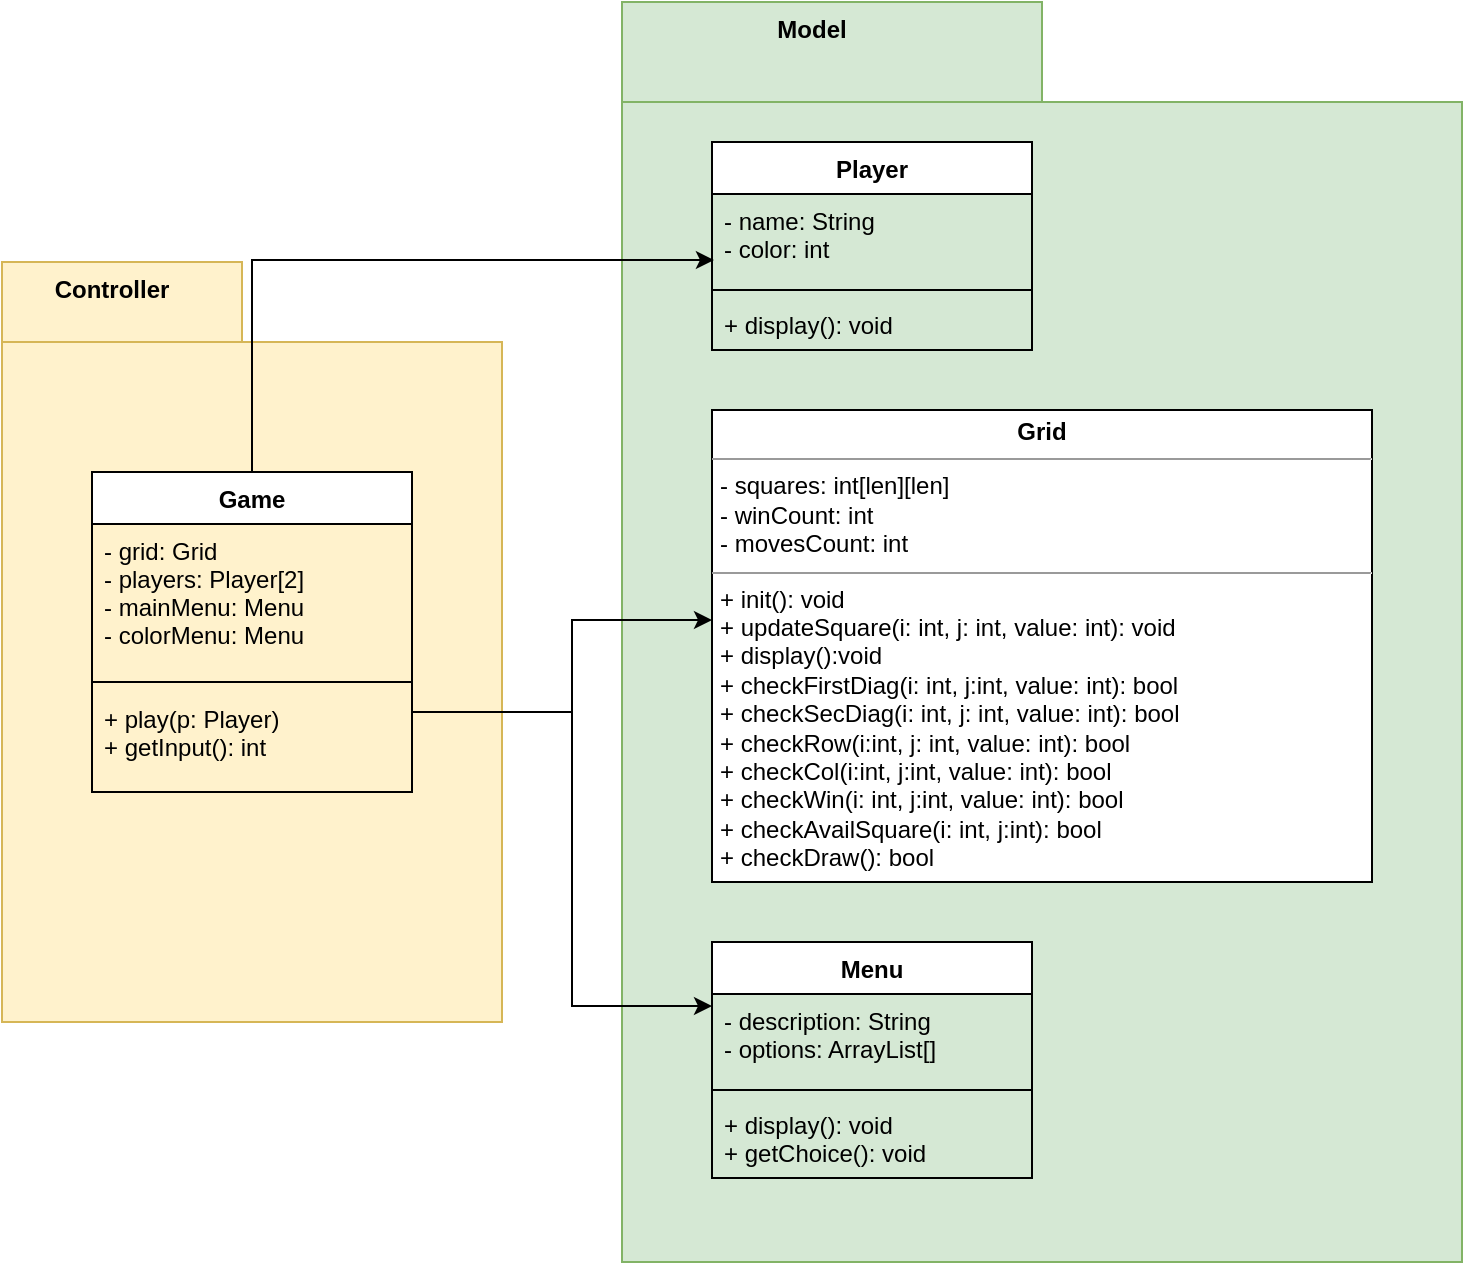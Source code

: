 <mxfile version="19.0.3" type="device"><diagram id="HR9vyCBONGg9v_ZKdK2v" name="Page-1"><mxGraphModel dx="754" dy="732" grid="1" gridSize="10" guides="1" tooltips="1" connect="1" arrows="1" fold="1" page="1" pageScale="1" pageWidth="827" pageHeight="1169" background="#ffffff" math="0" shadow="0"><root><mxCell id="0"/><mxCell id="1" parent="0"/><mxCell id="4ATmjHgcVhhHria-2nFl-35" value="" style="shape=folder;fontStyle=1;spacingTop=10;tabWidth=120;tabHeight=40;tabPosition=left;html=1;fillColor=#fff2cc;strokeColor=#d6b656;" parent="1" vertex="1"><mxGeometry x="65" y="320" width="250" height="380" as="geometry"/></mxCell><mxCell id="4ATmjHgcVhhHria-2nFl-33" value="+" style="shape=folder;fontStyle=1;spacingTop=10;tabWidth=210;tabHeight=50;tabPosition=left;html=1;fillColor=#d5e8d4;strokeColor=#82b366;" parent="1" vertex="1"><mxGeometry x="375" y="190" width="420" height="630" as="geometry"/></mxCell><mxCell id="4ATmjHgcVhhHria-2nFl-8" value="&lt;p style=&quot;margin:0px;margin-top:4px;text-align:center;&quot;&gt;&lt;b&gt;Grid&lt;/b&gt;&lt;/p&gt;&lt;hr size=&quot;1&quot;&gt;&lt;p style=&quot;margin:0px;margin-left:4px;&quot;&gt;- squares: int[len][len]&lt;/p&gt;&lt;p style=&quot;margin:0px;margin-left:4px;&quot;&gt;- winCount: int&lt;/p&gt;&lt;p style=&quot;margin:0px;margin-left:4px;&quot;&gt;- movesCount: int&lt;/p&gt;&lt;hr size=&quot;1&quot;&gt;&lt;p style=&quot;margin:0px;margin-left:4px;&quot;&gt;+ init(): void&lt;/p&gt;&lt;p style=&quot;margin:0px;margin-left:4px;&quot;&gt;+ updateSquare(i: int, j: int, value: int): void&lt;/p&gt;&lt;p style=&quot;margin:0px;margin-left:4px;&quot;&gt;+ display():void&lt;/p&gt;&lt;p style=&quot;margin:0px;margin-left:4px;&quot;&gt;+ checkFirstDiag(i: int, j:int, value: int): bool&lt;/p&gt;&lt;p style=&quot;margin:0px;margin-left:4px;&quot;&gt;+ checkSecDiag(i: int, j: int, value: int): bool&lt;/p&gt;&lt;p style=&quot;margin:0px;margin-left:4px;&quot;&gt;+ checkRow(i:int, j: int, value: int): bool&lt;/p&gt;&lt;p style=&quot;margin:0px;margin-left:4px;&quot;&gt;+ checkCol(i:int, j:int, value: int): bool&lt;/p&gt;&lt;p style=&quot;margin:0px;margin-left:4px;&quot;&gt;+ checkWin(i: int, j:int, value: int): bool&lt;/p&gt;&lt;p style=&quot;margin:0px;margin-left:4px;&quot;&gt;+ checkAvailSquare(i: int, j:int): bool&lt;/p&gt;&lt;p style=&quot;margin:0px;margin-left:4px;&quot;&gt;+ checkDraw(): bool&lt;/p&gt;" style="verticalAlign=top;align=left;overflow=fill;fontSize=12;fontFamily=Helvetica;html=1;" parent="1" vertex="1"><mxGeometry x="420" y="394" width="330" height="236" as="geometry"/></mxCell><mxCell id="FICfLexU3x_iTEz0F_k--2" style="edgeStyle=orthogonalEdgeStyle;rounded=0;orthogonalLoop=1;jettySize=auto;html=1;entryX=0.006;entryY=0.75;entryDx=0;entryDy=0;entryPerimeter=0;" parent="1" source="4ATmjHgcVhhHria-2nFl-11" target="FlOIMqMv6q9ql5QjSeQo-2" edge="1"><mxGeometry relative="1" as="geometry"/></mxCell><mxCell id="FICfLexU3x_iTEz0F_k--5" style="edgeStyle=orthogonalEdgeStyle;rounded=0;orthogonalLoop=1;jettySize=auto;html=1;" parent="1" source="4ATmjHgcVhhHria-2nFl-11" target="4ATmjHgcVhhHria-2nFl-25" edge="1"><mxGeometry relative="1" as="geometry"><Array as="points"><mxPoint x="350" y="545"/><mxPoint x="350" y="692"/></Array></mxGeometry></mxCell><mxCell id="FICfLexU3x_iTEz0F_k--6" style="edgeStyle=orthogonalEdgeStyle;rounded=0;orthogonalLoop=1;jettySize=auto;html=1;" parent="1" source="4ATmjHgcVhhHria-2nFl-11" target="4ATmjHgcVhhHria-2nFl-8" edge="1"><mxGeometry relative="1" as="geometry"><Array as="points"><mxPoint x="350" y="545"/><mxPoint x="350" y="499"/></Array></mxGeometry></mxCell><mxCell id="4ATmjHgcVhhHria-2nFl-11" value="Game" style="swimlane;fontStyle=1;align=center;verticalAlign=top;childLayout=stackLayout;horizontal=1;startSize=26;horizontalStack=0;resizeParent=1;resizeParentMax=0;resizeLast=0;collapsible=1;marginBottom=0;" parent="1" vertex="1"><mxGeometry x="110" y="425" width="160" height="160" as="geometry"/></mxCell><mxCell id="4ATmjHgcVhhHria-2nFl-12" value="- grid: Grid&#10;- players: Player[2]&#10;- mainMenu: Menu&#10;- colorMenu: Menu" style="text;strokeColor=none;fillColor=none;align=left;verticalAlign=top;spacingLeft=4;spacingRight=4;overflow=hidden;rotatable=0;points=[[0,0.5],[1,0.5]];portConstraint=eastwest;" parent="4ATmjHgcVhhHria-2nFl-11" vertex="1"><mxGeometry y="26" width="160" height="74" as="geometry"/></mxCell><mxCell id="4ATmjHgcVhhHria-2nFl-13" value="" style="line;strokeWidth=1;fillColor=none;align=left;verticalAlign=middle;spacingTop=-1;spacingLeft=3;spacingRight=3;rotatable=0;labelPosition=right;points=[];portConstraint=eastwest;" parent="4ATmjHgcVhhHria-2nFl-11" vertex="1"><mxGeometry y="100" width="160" height="10" as="geometry"/></mxCell><mxCell id="4ATmjHgcVhhHria-2nFl-14" value="+ play(p: Player)&#10;+ getInput(): int&#10;" style="text;strokeColor=none;fillColor=none;align=left;verticalAlign=top;spacingLeft=4;spacingRight=4;overflow=hidden;rotatable=0;points=[[0,0.5],[1,0.5]];portConstraint=eastwest;" parent="4ATmjHgcVhhHria-2nFl-11" vertex="1"><mxGeometry y="110" width="160" height="50" as="geometry"/></mxCell><mxCell id="4ATmjHgcVhhHria-2nFl-25" value="Menu" style="swimlane;fontStyle=1;align=center;verticalAlign=top;childLayout=stackLayout;horizontal=1;startSize=26;horizontalStack=0;resizeParent=1;resizeParentMax=0;resizeLast=0;collapsible=1;marginBottom=0;" parent="1" vertex="1"><mxGeometry x="420" y="660" width="160" height="118" as="geometry"/></mxCell><mxCell id="4ATmjHgcVhhHria-2nFl-26" value="- description: String&#10;- options: ArrayList[]" style="text;strokeColor=none;fillColor=none;align=left;verticalAlign=top;spacingLeft=4;spacingRight=4;overflow=hidden;rotatable=0;points=[[0,0.5],[1,0.5]];portConstraint=eastwest;" parent="4ATmjHgcVhhHria-2nFl-25" vertex="1"><mxGeometry y="26" width="160" height="44" as="geometry"/></mxCell><mxCell id="4ATmjHgcVhhHria-2nFl-27" value="" style="line;strokeWidth=1;fillColor=none;align=left;verticalAlign=middle;spacingTop=-1;spacingLeft=3;spacingRight=3;rotatable=0;labelPosition=right;points=[];portConstraint=eastwest;" parent="4ATmjHgcVhhHria-2nFl-25" vertex="1"><mxGeometry y="70" width="160" height="8" as="geometry"/></mxCell><mxCell id="4ATmjHgcVhhHria-2nFl-28" value="+ display(): void&#10;+ getChoice(): void" style="text;strokeColor=none;fillColor=none;align=left;verticalAlign=top;spacingLeft=4;spacingRight=4;overflow=hidden;rotatable=0;points=[[0,0.5],[1,0.5]];portConstraint=eastwest;" parent="4ATmjHgcVhhHria-2nFl-25" vertex="1"><mxGeometry y="78" width="160" height="40" as="geometry"/></mxCell><mxCell id="4ATmjHgcVhhHria-2nFl-34" value="Model" style="text;align=center;fontStyle=1;verticalAlign=middle;spacingLeft=3;spacingRight=3;strokeColor=none;rotatable=0;points=[[0,0.5],[1,0.5]];portConstraint=eastwest;" parent="1" vertex="1"><mxGeometry x="400" y="190" width="140" height="26" as="geometry"/></mxCell><mxCell id="4ATmjHgcVhhHria-2nFl-36" value="Controller" style="text;align=center;fontStyle=1;verticalAlign=middle;spacingLeft=3;spacingRight=3;strokeColor=none;rotatable=0;points=[[0,0.5],[1,0.5]];portConstraint=eastwest;" parent="1" vertex="1"><mxGeometry x="80" y="320" width="80" height="26" as="geometry"/></mxCell><mxCell id="FlOIMqMv6q9ql5QjSeQo-1" value="Player" style="swimlane;fontStyle=1;align=center;verticalAlign=top;childLayout=stackLayout;horizontal=1;startSize=26;horizontalStack=0;resizeParent=1;resizeParentMax=0;resizeLast=0;collapsible=1;marginBottom=0;" parent="1" vertex="1"><mxGeometry x="420" y="260" width="160" height="104" as="geometry"/></mxCell><mxCell id="FlOIMqMv6q9ql5QjSeQo-2" value="- name: String&#10;- color: int" style="text;strokeColor=none;fillColor=none;align=left;verticalAlign=top;spacingLeft=4;spacingRight=4;overflow=hidden;rotatable=0;points=[[0,0.5],[1,0.5]];portConstraint=eastwest;" parent="FlOIMqMv6q9ql5QjSeQo-1" vertex="1"><mxGeometry y="26" width="160" height="44" as="geometry"/></mxCell><mxCell id="FlOIMqMv6q9ql5QjSeQo-3" value="" style="line;strokeWidth=1;fillColor=none;align=left;verticalAlign=middle;spacingTop=-1;spacingLeft=3;spacingRight=3;rotatable=0;labelPosition=right;points=[];portConstraint=eastwest;" parent="FlOIMqMv6q9ql5QjSeQo-1" vertex="1"><mxGeometry y="70" width="160" height="8" as="geometry"/></mxCell><mxCell id="FlOIMqMv6q9ql5QjSeQo-4" value="+ display(): void" style="text;strokeColor=none;fillColor=none;align=left;verticalAlign=top;spacingLeft=4;spacingRight=4;overflow=hidden;rotatable=0;points=[[0,0.5],[1,0.5]];portConstraint=eastwest;" parent="FlOIMqMv6q9ql5QjSeQo-1" vertex="1"><mxGeometry y="78" width="160" height="26" as="geometry"/></mxCell></root></mxGraphModel></diagram></mxfile>